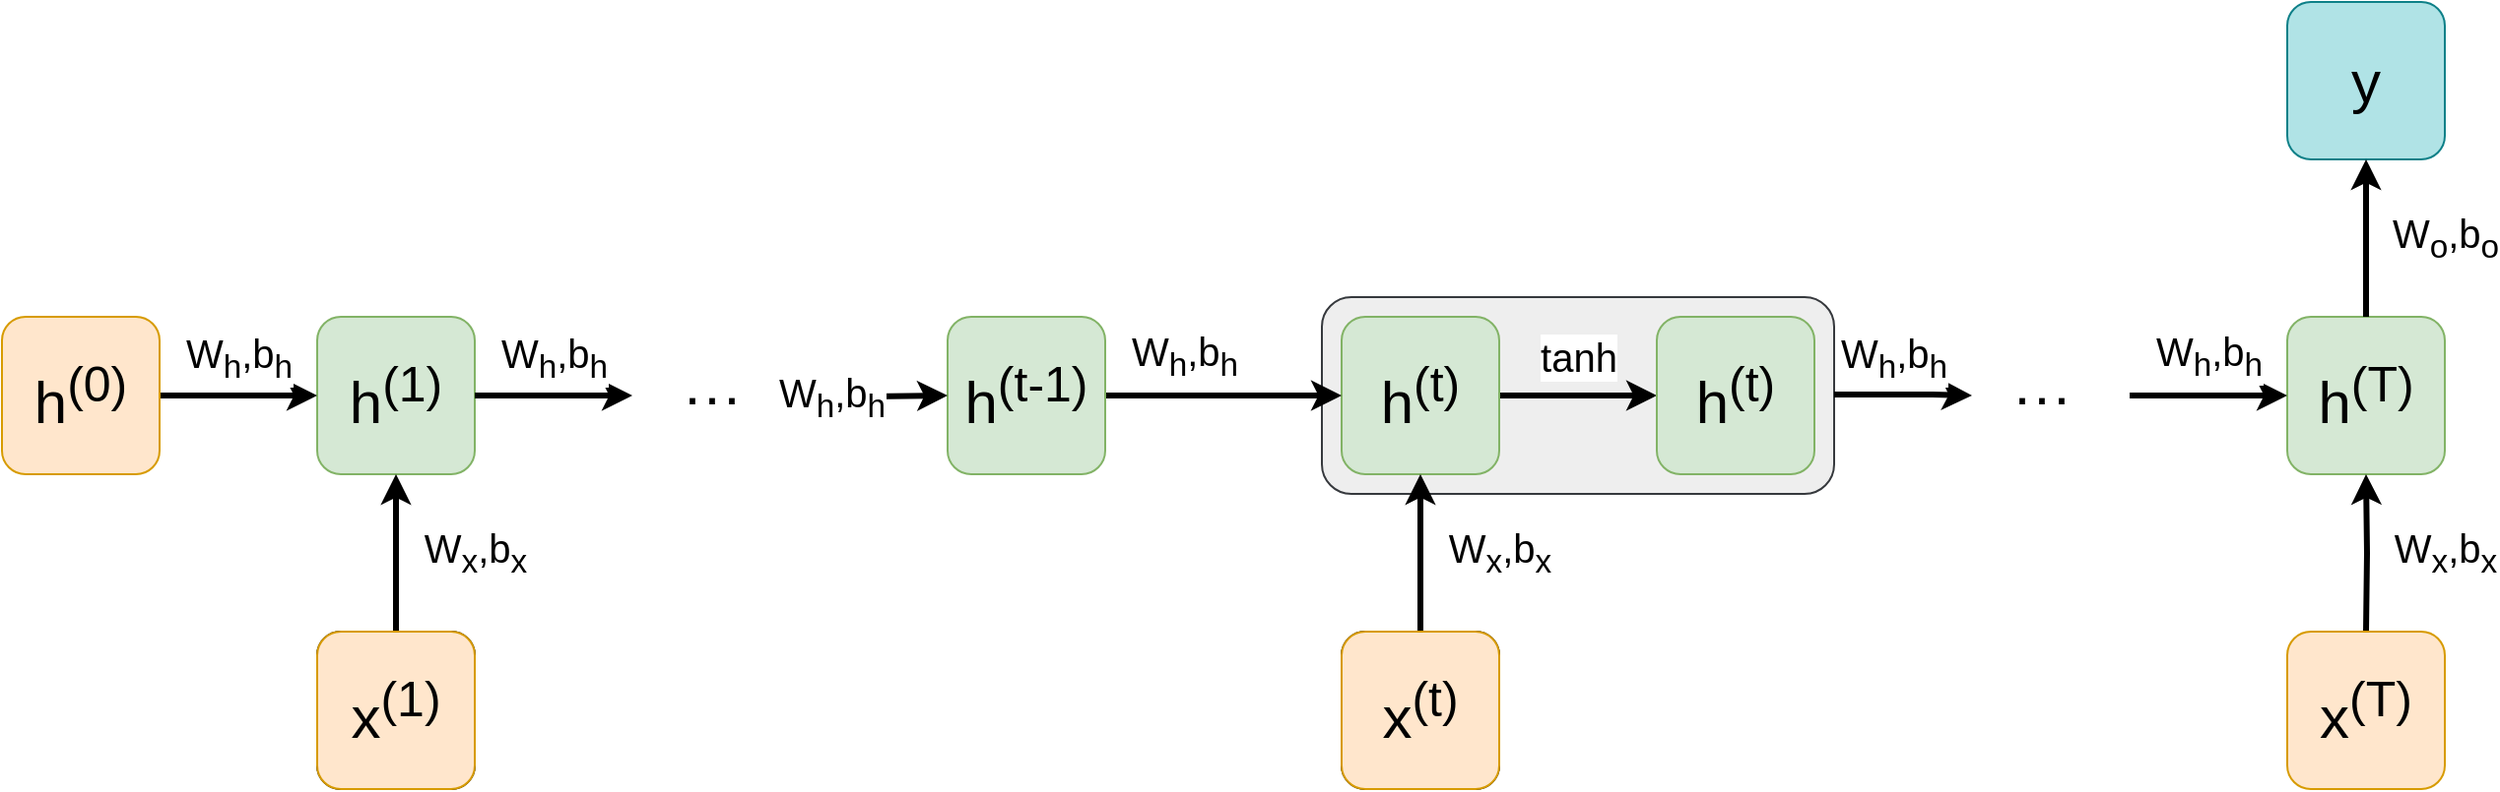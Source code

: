 <mxfile version="17.4.3" type="github"><diagram id="0Wm56PS4R_hyQCiAksq0" name="Page-1"><mxGraphModel dx="1038" dy="564" grid="1" gridSize="10" guides="1" tooltips="1" connect="1" arrows="1" fold="1" page="1" pageScale="1" pageWidth="12000" pageHeight="3000" math="0" shadow="0"><root><mxCell id="0"/><mxCell id="1" parent="0"/><mxCell id="2X8ADFfxfaAZpLk_lXrY-86" value="" style="rounded=1;whiteSpace=wrap;html=1;fillColor=#eeeeee;strokeColor=#36393d;" parent="1" vertex="1"><mxGeometry x="830" y="670" width="260" height="100" as="geometry"/></mxCell><mxCell id="2X8ADFfxfaAZpLk_lXrY-91" value="&lt;font style=&quot;font-size: 30px&quot;&gt;h&lt;sup&gt;(1)&lt;/sup&gt;&lt;/font&gt;" style="rounded=1;whiteSpace=wrap;html=1;fillColor=#d5e8d4;strokeColor=#82b366;" parent="1" vertex="1"><mxGeometry x="320" y="680" width="80" height="80" as="geometry"/></mxCell><mxCell id="2X8ADFfxfaAZpLk_lXrY-92" value="&lt;font style=&quot;font-size: 20px&quot;&gt;W&lt;sub&gt;h&lt;/sub&gt;,b&lt;sub&gt;h&lt;/sub&gt;&lt;/font&gt;" style="edgeStyle=orthogonalEdgeStyle;rounded=0;orthogonalLoop=1;jettySize=auto;html=1;strokeWidth=3;exitX=1;exitY=0.5;exitDx=0;exitDy=0;" parent="1" source="2X8ADFfxfaAZpLk_lXrY-91" edge="1"><mxGeometry y="20" relative="1" as="geometry"><mxPoint as="offset"/><mxPoint x="560" y="720" as="sourcePoint"/><mxPoint x="480" y="720" as="targetPoint"/></mxGeometry></mxCell><mxCell id="2X8ADFfxfaAZpLk_lXrY-94" value="&lt;font style=&quot;font-size: 20px&quot;&gt;W&lt;sub&gt;x&lt;/sub&gt;,b&lt;sub&gt;x&lt;/sub&gt;&lt;/font&gt;" style="edgeStyle=orthogonalEdgeStyle;rounded=0;orthogonalLoop=1;jettySize=auto;html=1;strokeWidth=3;" parent="1" source="2X8ADFfxfaAZpLk_lXrY-95" target="2X8ADFfxfaAZpLk_lXrY-91" edge="1"><mxGeometry y="-40" relative="1" as="geometry"><mxPoint as="offset"/></mxGeometry></mxCell><mxCell id="2X8ADFfxfaAZpLk_lXrY-95" value="" style="rounded=1;whiteSpace=wrap;html=1;" parent="1" vertex="1"><mxGeometry x="320" y="840" width="80" height="80" as="geometry"/></mxCell><mxCell id="2X8ADFfxfaAZpLk_lXrY-96" value="&lt;font style=&quot;font-size: 20px&quot;&gt;tanh&lt;/font&gt;" style="edgeStyle=orthogonalEdgeStyle;rounded=0;orthogonalLoop=1;jettySize=auto;html=1;strokeWidth=3;" parent="1" source="2X8ADFfxfaAZpLk_lXrY-97" target="2X8ADFfxfaAZpLk_lXrY-99" edge="1"><mxGeometry y="20" relative="1" as="geometry"><mxPoint as="offset"/></mxGeometry></mxCell><mxCell id="2X8ADFfxfaAZpLk_lXrY-97" value="&lt;font style=&quot;font-size: 30px&quot;&gt;h&lt;sup&gt;(t)&lt;/sup&gt;&lt;/font&gt;" style="rounded=1;whiteSpace=wrap;html=1;fillColor=#d5e8d4;strokeColor=#82b366;" parent="1" vertex="1"><mxGeometry x="840" y="680" width="80" height="80" as="geometry"/></mxCell><mxCell id="2X8ADFfxfaAZpLk_lXrY-99" value="&lt;font style=&quot;font-size: 30px&quot;&gt;h&lt;sup&gt;(t)&lt;/sup&gt;&lt;/font&gt;" style="rounded=1;whiteSpace=wrap;html=1;fillColor=#d5e8d4;strokeColor=#82b366;" parent="1" vertex="1"><mxGeometry x="1000" y="680" width="80" height="80" as="geometry"/></mxCell><mxCell id="2X8ADFfxfaAZpLk_lXrY-100" value="&lt;font style=&quot;font-size: 20px&quot;&gt;W&lt;sub&gt;x&lt;/sub&gt;,b&lt;sub&gt;x&lt;/sub&gt;&lt;/font&gt;" style="edgeStyle=orthogonalEdgeStyle;rounded=0;orthogonalLoop=1;jettySize=auto;html=1;strokeWidth=3;" parent="1" source="2X8ADFfxfaAZpLk_lXrY-101" target="2X8ADFfxfaAZpLk_lXrY-97" edge="1"><mxGeometry y="-40" relative="1" as="geometry"><mxPoint as="offset"/></mxGeometry></mxCell><mxCell id="2X8ADFfxfaAZpLk_lXrY-101" value="" style="rounded=1;whiteSpace=wrap;html=1;" parent="1" vertex="1"><mxGeometry x="840" y="840" width="80" height="80" as="geometry"/></mxCell><mxCell id="2X8ADFfxfaAZpLk_lXrY-109" value="&lt;font style=&quot;font-size: 20px&quot;&gt;W&lt;sub&gt;h&lt;/sub&gt;,b&lt;sub&gt;h&lt;/sub&gt;&lt;/font&gt;" style="edgeStyle=orthogonalEdgeStyle;rounded=0;orthogonalLoop=1;jettySize=auto;html=1;fontSize=22;strokeWidth=3;exitX=1;exitY=0.5;exitDx=0;exitDy=0;" parent="1" source="2X8ADFfxfaAZpLk_lXrY-105" target="2X8ADFfxfaAZpLk_lXrY-91" edge="1"><mxGeometry y="20" relative="1" as="geometry"><mxPoint x="210" y="940" as="sourcePoint"/><Array as="points"/><mxPoint as="offset"/></mxGeometry></mxCell><mxCell id="2X8ADFfxfaAZpLk_lXrY-105" value="&lt;font style=&quot;font-size: 30px&quot;&gt;h&lt;sup&gt;(0)&lt;/sup&gt;&lt;/font&gt;" style="rounded=1;whiteSpace=wrap;html=1;fillColor=#ffe6cc;strokeColor=#d79b00;" parent="1" vertex="1"><mxGeometry x="160" y="680" width="80" height="80" as="geometry"/></mxCell><mxCell id="2X8ADFfxfaAZpLk_lXrY-106" value="&lt;font style=&quot;font-size: 30px&quot;&gt;x&lt;sup&gt;(1)&lt;/sup&gt;&lt;/font&gt;" style="rounded=1;whiteSpace=wrap;html=1;fillColor=#ffe6cc;strokeColor=#d79b00;" parent="1" vertex="1"><mxGeometry x="320" y="840" width="80" height="80" as="geometry"/></mxCell><mxCell id="2X8ADFfxfaAZpLk_lXrY-107" value="&lt;font style=&quot;font-size: 30px&quot;&gt;x&lt;sup&gt;(t)&lt;/sup&gt;&lt;/font&gt;" style="rounded=1;whiteSpace=wrap;html=1;fillColor=#ffe6cc;strokeColor=#d79b00;" parent="1" vertex="1"><mxGeometry x="840" y="840" width="80" height="80" as="geometry"/></mxCell><mxCell id="5VrRqhQZ_XPsuVDSeOBg-22" value="&lt;font style=&quot;font-size: 20px&quot;&gt;W&lt;sub&gt;h&lt;/sub&gt;,b&lt;sub&gt;h&lt;/sub&gt;&lt;/font&gt;" style="edgeStyle=orthogonalEdgeStyle;rounded=0;orthogonalLoop=1;jettySize=auto;html=1;strokeWidth=3;" edge="1" parent="1" source="5VrRqhQZ_XPsuVDSeOBg-23"><mxGeometry x="-0.333" y="20" relative="1" as="geometry"><mxPoint as="offset"/><mxPoint x="840" y="720" as="targetPoint"/></mxGeometry></mxCell><mxCell id="5VrRqhQZ_XPsuVDSeOBg-23" value="&lt;font style=&quot;font-size: 30px&quot;&gt;h&lt;sup&gt;(t-1)&lt;/sup&gt;&lt;/font&gt;" style="rounded=1;whiteSpace=wrap;html=1;fillColor=#d5e8d4;strokeColor=#82b366;" vertex="1" parent="1"><mxGeometry x="640" y="680" width="80" height="80" as="geometry"/></mxCell><mxCell id="5VrRqhQZ_XPsuVDSeOBg-24" value="&lt;font style=&quot;font-size: 20px&quot;&gt;W&lt;sub&gt;h&lt;/sub&gt;,b&lt;sub&gt;h&lt;/sub&gt;&lt;/font&gt;" style="edgeStyle=orthogonalEdgeStyle;rounded=0;orthogonalLoop=1;jettySize=auto;html=1;strokeWidth=3;entryX=0;entryY=0.5;entryDx=0;entryDy=0;" edge="1" parent="1" target="5VrRqhQZ_XPsuVDSeOBg-23"><mxGeometry y="20" relative="1" as="geometry"><mxPoint as="offset"/><mxPoint x="560" y="720" as="sourcePoint"/><mxPoint x="370" y="730" as="targetPoint"/></mxGeometry></mxCell><mxCell id="5VrRqhQZ_XPsuVDSeOBg-25" value="&lt;font style=&quot;font-size: 20px&quot;&gt;W&lt;sub&gt;h&lt;/sub&gt;,b&lt;sub&gt;h&lt;/sub&gt;&lt;/font&gt;" style="edgeStyle=orthogonalEdgeStyle;rounded=0;orthogonalLoop=1;jettySize=auto;html=1;strokeWidth=3;exitX=1;exitY=0.5;exitDx=0;exitDy=0;" edge="1" parent="1"><mxGeometry x="-0.143" y="20" relative="1" as="geometry"><mxPoint y="1" as="offset"/><mxPoint x="1090" y="719.5" as="sourcePoint"/><mxPoint x="1160" y="720" as="targetPoint"/><Array as="points"><mxPoint x="1140" y="720"/><mxPoint x="1140" y="720"/></Array></mxGeometry></mxCell><mxCell id="5VrRqhQZ_XPsuVDSeOBg-26" value="&lt;font style=&quot;font-size: 30px&quot;&gt;···&lt;/font&gt;" style="text;html=1;align=center;verticalAlign=middle;resizable=0;points=[];autosize=1;strokeColor=none;fillColor=none;" vertex="1" parent="1"><mxGeometry x="495" y="705" width="50" height="30" as="geometry"/></mxCell><mxCell id="5VrRqhQZ_XPsuVDSeOBg-27" value="&lt;font style=&quot;font-size: 30px&quot;&gt;h&lt;sup&gt;(T)&lt;/sup&gt;&lt;/font&gt;" style="rounded=1;whiteSpace=wrap;html=1;fillColor=#d5e8d4;strokeColor=#82b366;" vertex="1" parent="1"><mxGeometry x="1320" y="680" width="80" height="80" as="geometry"/></mxCell><mxCell id="5VrRqhQZ_XPsuVDSeOBg-28" value="&lt;font style=&quot;font-size: 20px&quot;&gt;W&lt;sub&gt;x&lt;/sub&gt;,b&lt;sub&gt;x&lt;/sub&gt;&lt;/font&gt;" style="edgeStyle=orthogonalEdgeStyle;rounded=0;orthogonalLoop=1;jettySize=auto;html=1;strokeWidth=3;" edge="1" parent="1" target="5VrRqhQZ_XPsuVDSeOBg-27"><mxGeometry y="-40" relative="1" as="geometry"><mxPoint as="offset"/><mxPoint x="1360" y="840" as="sourcePoint"/></mxGeometry></mxCell><mxCell id="5VrRqhQZ_XPsuVDSeOBg-29" value="&lt;font style=&quot;font-size: 30px&quot;&gt;x&lt;sup&gt;(T)&lt;/sup&gt;&lt;/font&gt;" style="rounded=1;whiteSpace=wrap;html=1;fillColor=#ffe6cc;strokeColor=#d79b00;" vertex="1" parent="1"><mxGeometry x="1320" y="840" width="80" height="80" as="geometry"/></mxCell><mxCell id="5VrRqhQZ_XPsuVDSeOBg-30" value="&lt;font style=&quot;font-size: 30px&quot;&gt;y&lt;/font&gt;" style="rounded=1;whiteSpace=wrap;html=1;fillColor=#b0e3e6;strokeColor=#0e8088;" vertex="1" parent="1"><mxGeometry x="1320" y="520" width="80" height="80" as="geometry"/></mxCell><mxCell id="5VrRqhQZ_XPsuVDSeOBg-31" value="&lt;font style=&quot;font-size: 20px&quot;&gt;W&lt;sub&gt;o&lt;/sub&gt;,b&lt;sub&gt;o&lt;/sub&gt;&lt;/font&gt;" style="edgeStyle=orthogonalEdgeStyle;rounded=0;orthogonalLoop=1;jettySize=auto;html=1;strokeWidth=3;exitX=0.5;exitY=0;exitDx=0;exitDy=0;entryX=0.5;entryY=1;entryDx=0;entryDy=0;" edge="1" parent="1" source="5VrRqhQZ_XPsuVDSeOBg-27" target="5VrRqhQZ_XPsuVDSeOBg-30"><mxGeometry y="-40" relative="1" as="geometry"><mxPoint as="offset"/><mxPoint x="1100" y="580" as="sourcePoint"/><mxPoint x="1220" y="580" as="targetPoint"/></mxGeometry></mxCell><mxCell id="5VrRqhQZ_XPsuVDSeOBg-32" value="&lt;font style=&quot;font-size: 20px&quot;&gt;W&lt;sub&gt;h&lt;/sub&gt;,b&lt;sub&gt;h&lt;/sub&gt;&lt;/font&gt;" style="edgeStyle=orthogonalEdgeStyle;rounded=0;orthogonalLoop=1;jettySize=auto;html=1;strokeWidth=3;entryX=0;entryY=0.5;entryDx=0;entryDy=0;" edge="1" parent="1" target="5VrRqhQZ_XPsuVDSeOBg-27"><mxGeometry y="20" relative="1" as="geometry"><mxPoint as="offset"/><mxPoint x="1240" y="720" as="sourcePoint"/><mxPoint x="1170" y="730" as="targetPoint"/><Array as="points"><mxPoint x="1280" y="720"/><mxPoint x="1280" y="720"/></Array></mxGeometry></mxCell><mxCell id="5VrRqhQZ_XPsuVDSeOBg-33" value="&lt;font style=&quot;font-size: 30px&quot;&gt;···&lt;/font&gt;" style="text;html=1;align=center;verticalAlign=middle;resizable=0;points=[];autosize=1;strokeColor=none;fillColor=none;" vertex="1" parent="1"><mxGeometry x="1170" y="705" width="50" height="30" as="geometry"/></mxCell></root></mxGraphModel></diagram></mxfile>